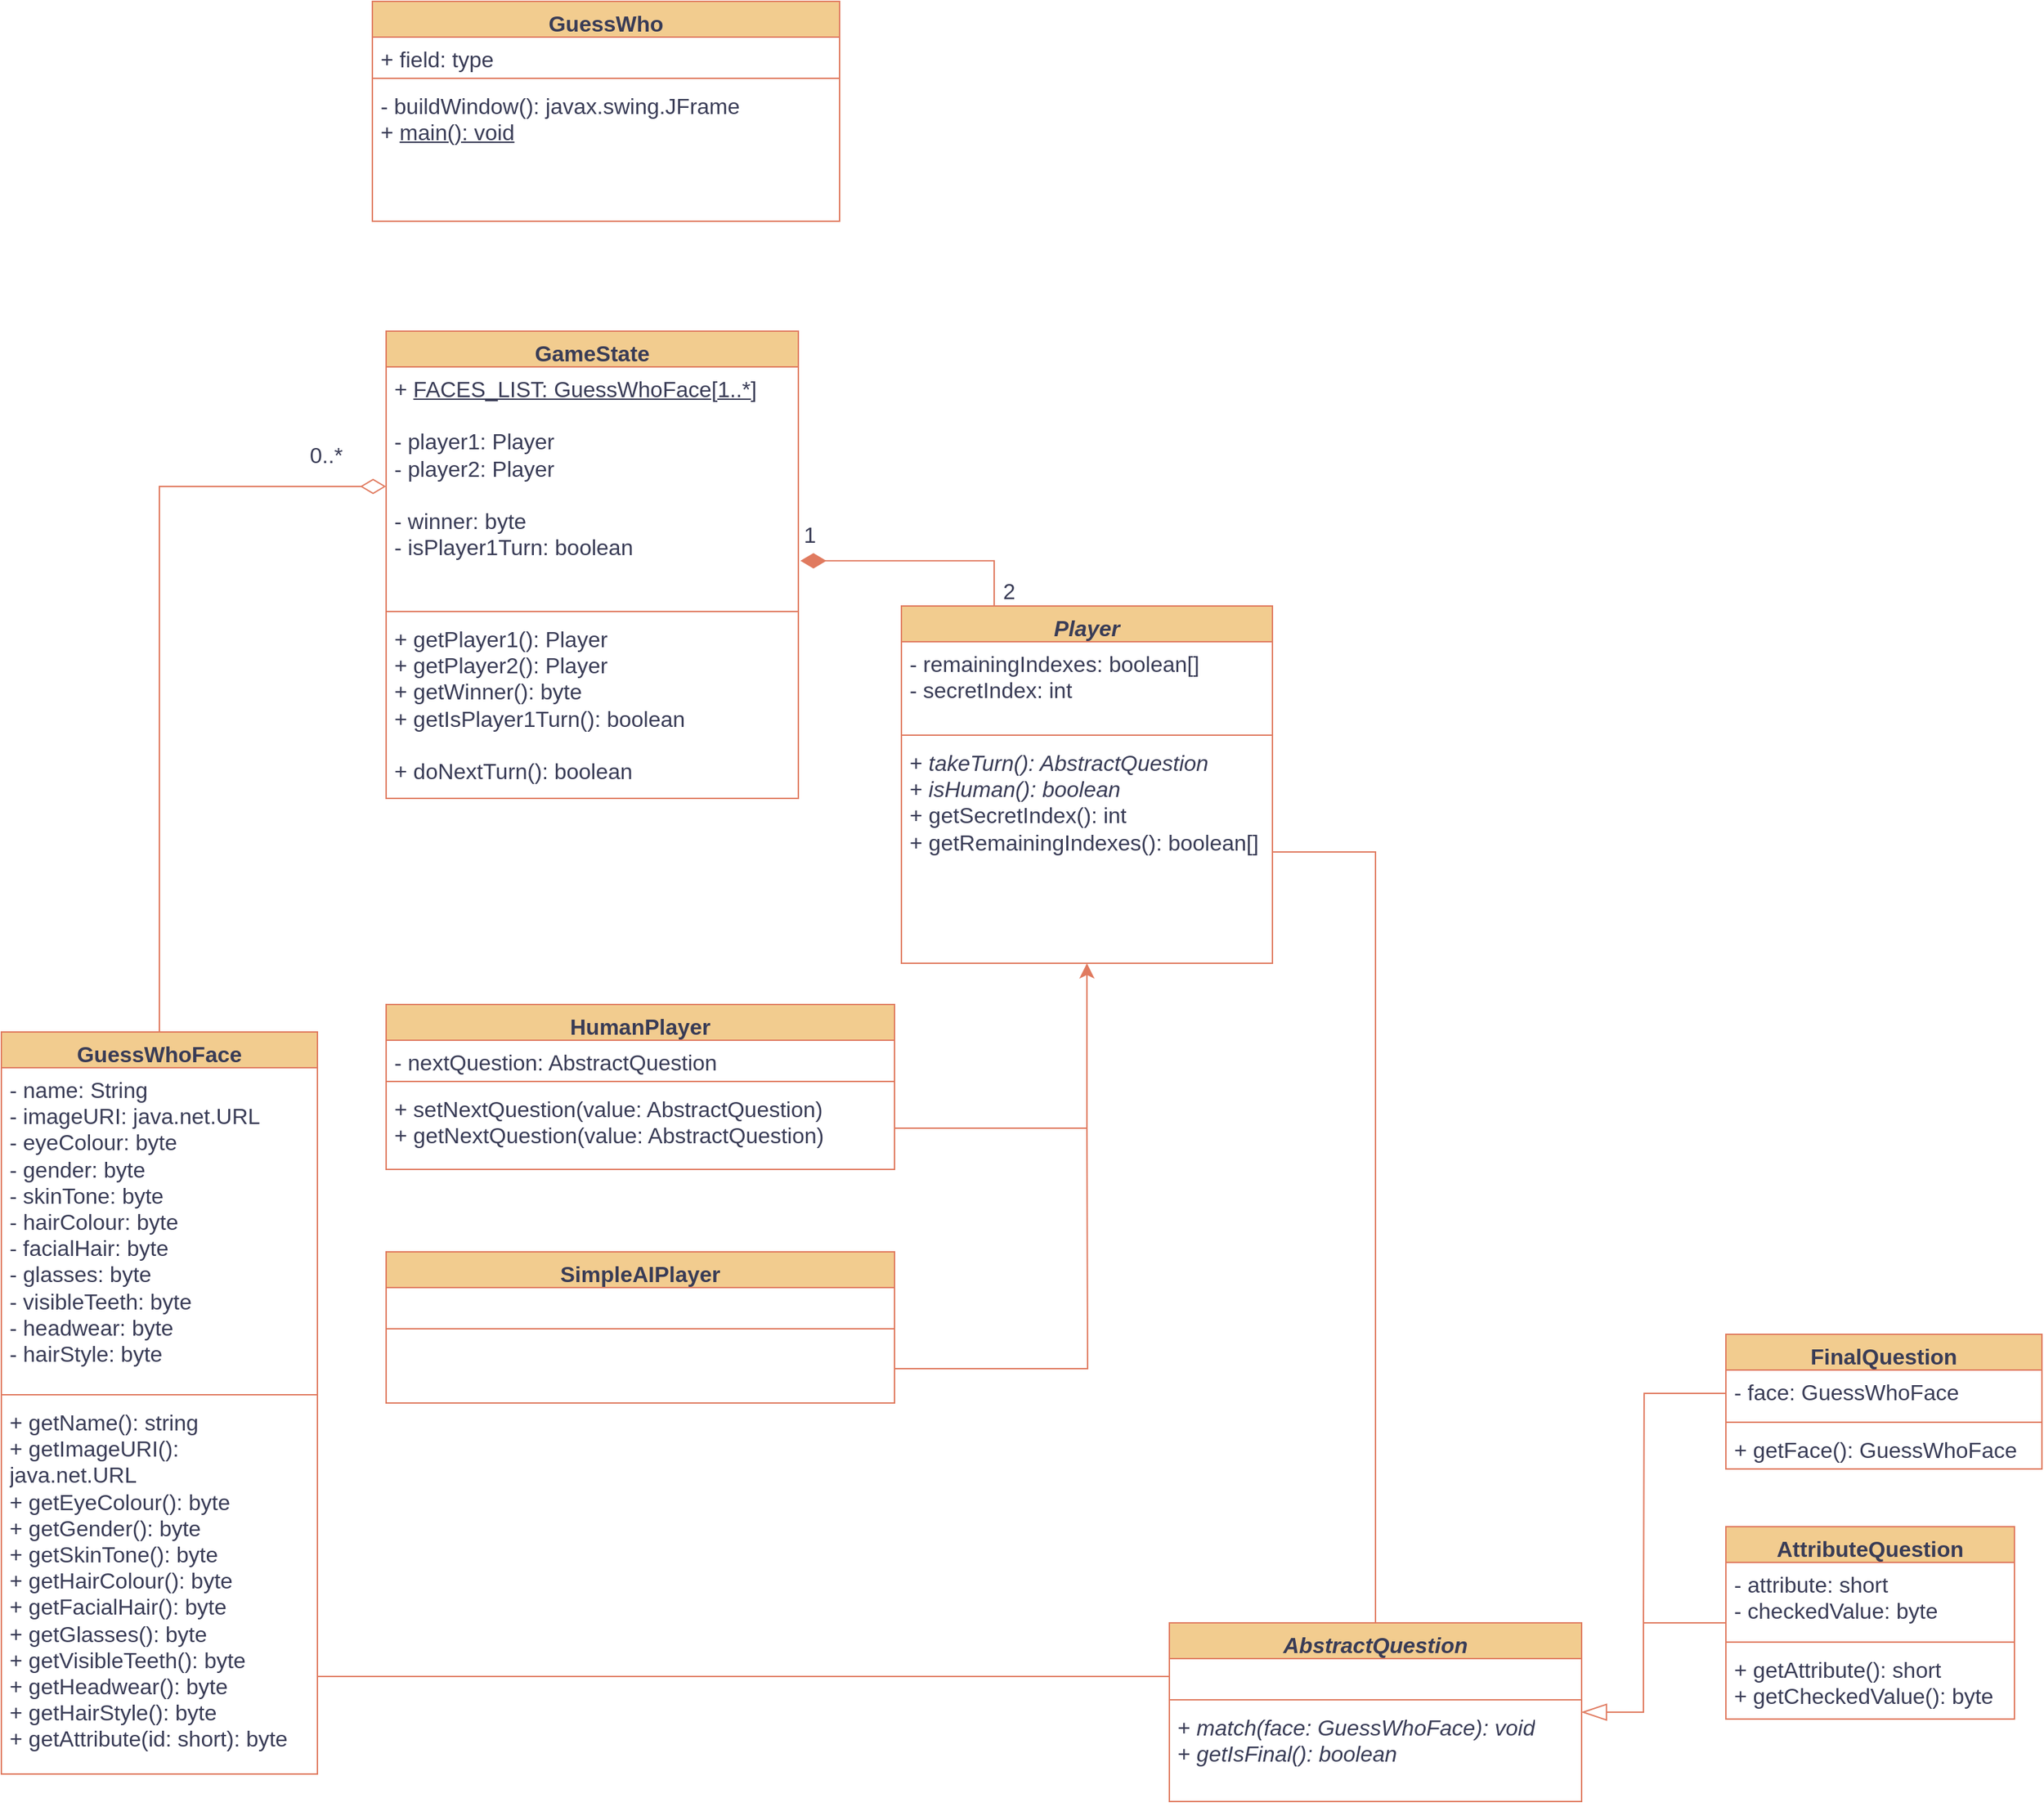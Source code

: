 <mxfile version="22.1.11" type="github">
  <diagram id="C5RBs43oDa-KdzZeNtuy" name="Page-1">
    <mxGraphModel dx="2390" dy="1327" grid="1" gridSize="10" guides="1" tooltips="1" connect="1" arrows="1" fold="1" page="1" pageScale="1" pageWidth="1600" pageHeight="1200" math="0" shadow="0">
      <root>
        <mxCell id="WIyWlLk6GJQsqaUBKTNV-0" />
        <mxCell id="WIyWlLk6GJQsqaUBKTNV-1" parent="WIyWlLk6GJQsqaUBKTNV-0" />
        <mxCell id="VDGNccXba5nJFPeWjKIG-40" style="edgeStyle=orthogonalEdgeStyle;rounded=0;orthogonalLoop=1;jettySize=auto;html=1;exitX=0.5;exitY=0;exitDx=0;exitDy=0;entryX=0;entryY=0.5;entryDx=0;entryDy=0;endArrow=diamondThin;endFill=0;endSize=16;fontSize=16;labelBackgroundColor=none;strokeColor=#E07A5F;fontColor=default;" parent="WIyWlLk6GJQsqaUBKTNV-1" source="VDGNccXba5nJFPeWjKIG-4" target="VDGNccXba5nJFPeWjKIG-21" edge="1">
          <mxGeometry relative="1" as="geometry" />
        </mxCell>
        <mxCell id="VDGNccXba5nJFPeWjKIG-41" value="0..*" style="edgeLabel;html=1;align=center;verticalAlign=middle;resizable=0;points=[];fontSize=16;labelBackgroundColor=none;fontColor=#393C56;" parent="VDGNccXba5nJFPeWjKIG-40" vertex="1" connectable="0">
          <mxGeometry x="0.841" y="-5" relative="1" as="geometry">
            <mxPoint y="-28" as="offset" />
          </mxGeometry>
        </mxCell>
        <mxCell id="VDGNccXba5nJFPeWjKIG-4" value="GuessWhoFace" style="swimlane;fontStyle=1;align=center;verticalAlign=top;childLayout=stackLayout;horizontal=1;startSize=26;horizontalStack=0;resizeParent=1;resizeParentMax=0;resizeLast=0;collapsible=1;marginBottom=0;whiteSpace=wrap;html=1;fontSize=16;labelBackgroundColor=none;fillColor=#F2CC8F;strokeColor=#E07A5F;fontColor=#393C56;" parent="WIyWlLk6GJQsqaUBKTNV-1" vertex="1">
          <mxGeometry x="50" y="1760" width="230" height="540" as="geometry" />
        </mxCell>
        <mxCell id="VDGNccXba5nJFPeWjKIG-5" value="&lt;div style=&quot;font-size: 16px;&quot;&gt;- name: String&lt;/div&gt;&lt;div style=&quot;font-size: 16px;&quot;&gt;- imageURI: java.net.URL&lt;br style=&quot;font-size: 16px;&quot;&gt;&lt;/div&gt;&lt;div style=&quot;font-size: 16px;&quot;&gt;- eyeColour: byte&lt;/div&gt;&lt;div style=&quot;font-size: 16px;&quot;&gt;- gender: byte&lt;br style=&quot;font-size: 16px;&quot;&gt;&lt;/div&gt;&lt;div style=&quot;font-size: 16px;&quot;&gt;- skinTone: byte&lt;/div&gt;&lt;div style=&quot;font-size: 16px;&quot;&gt;- hairColour: byte&lt;/div&gt;&lt;div style=&quot;font-size: 16px;&quot;&gt;- facialHair: byte&lt;/div&gt;&lt;div style=&quot;font-size: 16px;&quot;&gt;- glasses: byte&lt;/div&gt;&lt;div style=&quot;font-size: 16px;&quot;&gt;- visibleTeeth: byte&lt;/div&gt;&lt;div style=&quot;font-size: 16px;&quot;&gt;- headwear: byte&lt;br style=&quot;font-size: 16px;&quot;&gt;- hairStyle: byte&lt;br style=&quot;font-size: 16px;&quot;&gt;&lt;/div&gt;" style="text;strokeColor=none;fillColor=none;align=left;verticalAlign=top;spacingLeft=4;spacingRight=4;overflow=hidden;rotatable=0;points=[[0,0.5],[1,0.5]];portConstraint=eastwest;whiteSpace=wrap;html=1;fontSize=16;labelBackgroundColor=none;fontColor=#393C56;" parent="VDGNccXba5nJFPeWjKIG-4" vertex="1">
          <mxGeometry y="26" width="230" height="234" as="geometry" />
        </mxCell>
        <mxCell id="VDGNccXba5nJFPeWjKIG-6" value="" style="line;strokeWidth=1;fillColor=none;align=left;verticalAlign=middle;spacingTop=-1;spacingLeft=3;spacingRight=3;rotatable=0;labelPosition=right;points=[];portConstraint=eastwest;strokeColor=#E07A5F;fontSize=16;labelBackgroundColor=none;fontColor=#393C56;" parent="VDGNccXba5nJFPeWjKIG-4" vertex="1">
          <mxGeometry y="260" width="230" height="8" as="geometry" />
        </mxCell>
        <mxCell id="VDGNccXba5nJFPeWjKIG-7" value="+ getName(): string&lt;br&gt;+ getImageURI(): java.net.URL&lt;br&gt;+ getEyeColour(): byte&lt;br style=&quot;font-size: 16px;&quot;&gt;+ getGender(): byte&lt;br style=&quot;font-size: 16px;&quot;&gt;&lt;div style=&quot;font-size: 16px;&quot;&gt;+ getSkinTone(): byte&lt;/div&gt;&lt;div style=&quot;font-size: 16px;&quot;&gt;+ getHairColour(): byte&lt;/div&gt;&lt;div style=&quot;font-size: 16px;&quot;&gt;+ getFacialHair(): byte&lt;/div&gt;&lt;div style=&quot;font-size: 16px;&quot;&gt;+ getGlasses(): byte&lt;/div&gt;&lt;div style=&quot;font-size: 16px;&quot;&gt;+ getVisibleTeeth(): byte&lt;/div&gt;&lt;div style=&quot;font-size: 16px;&quot;&gt;+ getHeadwear(): byte&lt;/div&gt;&lt;div style=&quot;font-size: 16px;&quot;&gt;+ getHairStyle(): byte&lt;/div&gt;&lt;div style=&quot;font-size: 16px;&quot;&gt;+ getAttribute(id: short): byte&lt;br style=&quot;font-size: 16px;&quot;&gt;&lt;/div&gt;" style="text;strokeColor=none;fillColor=none;align=left;verticalAlign=top;spacingLeft=4;spacingRight=4;overflow=hidden;rotatable=0;points=[[0,0.5],[1,0.5]];portConstraint=eastwest;whiteSpace=wrap;html=1;fontSize=16;labelBackgroundColor=none;fontColor=#393C56;" parent="VDGNccXba5nJFPeWjKIG-4" vertex="1">
          <mxGeometry y="268" width="230" height="272" as="geometry" />
        </mxCell>
        <mxCell id="VDGNccXba5nJFPeWjKIG-8" value="&lt;i style=&quot;font-size: 16px;&quot;&gt;Player&lt;/i&gt;" style="swimlane;fontStyle=1;align=center;verticalAlign=top;childLayout=stackLayout;horizontal=1;startSize=26;horizontalStack=0;resizeParent=1;resizeParentMax=0;resizeLast=0;collapsible=1;marginBottom=0;whiteSpace=wrap;html=1;fontSize=16;labelBackgroundColor=none;fillColor=#F2CC8F;strokeColor=#E07A5F;fontColor=#393C56;" parent="WIyWlLk6GJQsqaUBKTNV-1" vertex="1">
          <mxGeometry x="705" y="1450" width="270" height="260" as="geometry" />
        </mxCell>
        <mxCell id="VDGNccXba5nJFPeWjKIG-9" value="&lt;div style=&quot;font-size: 16px;&quot;&gt;- remainingIndexes: boolean[]&lt;/div&gt;&lt;div style=&quot;font-size: 16px;&quot;&gt;- secretIndex: int&lt;br style=&quot;font-size: 16px;&quot;&gt;&lt;/div&gt;" style="text;strokeColor=none;fillColor=none;align=left;verticalAlign=top;spacingLeft=4;spacingRight=4;overflow=hidden;rotatable=0;points=[[0,0.5],[1,0.5]];portConstraint=eastwest;whiteSpace=wrap;html=1;fontSize=16;labelBackgroundColor=none;fontColor=#393C56;" parent="VDGNccXba5nJFPeWjKIG-8" vertex="1">
          <mxGeometry y="26" width="270" height="64" as="geometry" />
        </mxCell>
        <mxCell id="VDGNccXba5nJFPeWjKIG-10" value="" style="line;strokeWidth=1;fillColor=none;align=left;verticalAlign=middle;spacingTop=-1;spacingLeft=3;spacingRight=3;rotatable=0;labelPosition=right;points=[];portConstraint=eastwest;strokeColor=#E07A5F;fontSize=16;labelBackgroundColor=none;fontColor=#393C56;" parent="VDGNccXba5nJFPeWjKIG-8" vertex="1">
          <mxGeometry y="90" width="270" height="8" as="geometry" />
        </mxCell>
        <mxCell id="VDGNccXba5nJFPeWjKIG-11" value="&lt;div style=&quot;font-size: 16px;&quot;&gt;+ &lt;i style=&quot;font-size: 16px;&quot;&gt;takeTurn(): AbstractQuestion&lt;br style=&quot;font-size: 16px;&quot;&gt;&lt;/i&gt;&lt;/div&gt;&lt;div style=&quot;font-size: 16px;&quot;&gt;+ &lt;i style=&quot;font-size: 16px;&quot;&gt;isHuman(): boolean&lt;/i&gt;&lt;br style=&quot;font-size: 16px;&quot;&gt;&lt;/div&gt;&lt;div style=&quot;font-size: 16px;&quot;&gt;+ getSecretIndex(): int&lt;br style=&quot;font-size: 16px;&quot;&gt;&lt;/div&gt;&lt;div style=&quot;font-size: 16px;&quot;&gt;+ getRemainingIndexes(): boolean[]&lt;/div&gt;" style="text;strokeColor=none;fillColor=none;align=left;verticalAlign=top;spacingLeft=4;spacingRight=4;overflow=hidden;rotatable=0;points=[[0,0.5],[1,0.5]];portConstraint=eastwest;whiteSpace=wrap;html=1;fontSize=16;labelBackgroundColor=none;fontColor=#393C56;" parent="VDGNccXba5nJFPeWjKIG-8" vertex="1">
          <mxGeometry y="98" width="270" height="162" as="geometry" />
        </mxCell>
        <mxCell id="VDGNccXba5nJFPeWjKIG-20" value="GameState" style="swimlane;fontStyle=1;align=center;verticalAlign=top;childLayout=stackLayout;horizontal=1;startSize=26;horizontalStack=0;resizeParent=1;resizeParentMax=0;resizeLast=0;collapsible=1;marginBottom=0;whiteSpace=wrap;html=1;fontSize=16;labelBackgroundColor=none;fillColor=#F2CC8F;strokeColor=#E07A5F;fontColor=#393C56;" parent="WIyWlLk6GJQsqaUBKTNV-1" vertex="1">
          <mxGeometry x="330" y="1250" width="300" height="340" as="geometry" />
        </mxCell>
        <mxCell id="VDGNccXba5nJFPeWjKIG-21" value="&lt;div style=&quot;font-size: 16px;&quot;&gt;+ &lt;u style=&quot;font-size: 16px;&quot;&gt;FACES_LIST: GuessWhoFace[1..*]&lt;/u&gt;&lt;br style=&quot;font-size: 16px;&quot;&gt;&lt;/div&gt;&lt;div style=&quot;font-size: 16px;&quot;&gt;&lt;br style=&quot;font-size: 16px;&quot;&gt;- player1: Player&lt;/div&gt;&lt;div style=&quot;font-size: 16px;&quot;&gt;- player2: Player&lt;/div&gt;&lt;div style=&quot;font-size: 16px;&quot;&gt;&lt;br style=&quot;font-size: 16px;&quot;&gt;&lt;/div&gt;&lt;div style=&quot;font-size: 16px;&quot;&gt;- winner: byte&lt;/div&gt;&lt;div style=&quot;font-size: 16px;&quot;&gt;- isPlayer1Turn: boolean&lt;br style=&quot;font-size: 16px;&quot;&gt;&lt;/div&gt;&lt;div style=&quot;font-size: 16px;&quot;&gt;&lt;br style=&quot;font-size: 16px;&quot;&gt;&lt;/div&gt;" style="text;strokeColor=none;fillColor=none;align=left;verticalAlign=top;spacingLeft=4;spacingRight=4;overflow=hidden;rotatable=0;points=[[0,0.5],[1,0.5]];portConstraint=eastwest;whiteSpace=wrap;html=1;fontSize=16;labelBackgroundColor=none;fontColor=#393C56;" parent="VDGNccXba5nJFPeWjKIG-20" vertex="1">
          <mxGeometry y="26" width="300" height="174" as="geometry" />
        </mxCell>
        <mxCell id="VDGNccXba5nJFPeWjKIG-22" value="" style="line;strokeWidth=1;fillColor=none;align=left;verticalAlign=middle;spacingTop=-1;spacingLeft=3;spacingRight=3;rotatable=0;labelPosition=right;points=[];portConstraint=eastwest;strokeColor=#E07A5F;fontSize=16;labelBackgroundColor=none;fontColor=#393C56;" parent="VDGNccXba5nJFPeWjKIG-20" vertex="1">
          <mxGeometry y="200" width="300" height="8" as="geometry" />
        </mxCell>
        <mxCell id="VDGNccXba5nJFPeWjKIG-23" value="&lt;div style=&quot;font-size: 16px;&quot;&gt;+ getPlayer1(): Player&lt;/div&gt;&lt;div style=&quot;font-size: 16px;&quot;&gt;+ getPlayer2(): Player&lt;br style=&quot;font-size: 16px;&quot;&gt;&lt;/div&gt;&lt;div style=&quot;font-size: 16px;&quot;&gt;+ getWinner(): byte&lt;br style=&quot;font-size: 16px;&quot;&gt;+ getIsPlayer1Turn(): boolean&lt;br style=&quot;font-size: 16px;&quot;&gt;&lt;/div&gt;&lt;div style=&quot;font-size: 16px;&quot;&gt;&lt;br&gt;&lt;/div&gt;&lt;div style=&quot;font-size: 16px;&quot;&gt;+ doNextTurn(): boolean&lt;/div&gt;" style="text;strokeColor=none;fillColor=none;align=left;verticalAlign=top;spacingLeft=4;spacingRight=4;overflow=hidden;rotatable=0;points=[[0,0.5],[1,0.5]];portConstraint=eastwest;whiteSpace=wrap;html=1;fontSize=16;labelBackgroundColor=none;fontColor=#393C56;" parent="VDGNccXba5nJFPeWjKIG-20" vertex="1">
          <mxGeometry y="208" width="300" height="132" as="geometry" />
        </mxCell>
        <mxCell id="VDGNccXba5nJFPeWjKIG-26" style="edgeStyle=orthogonalEdgeStyle;rounded=0;orthogonalLoop=1;jettySize=auto;html=1;exitX=0.25;exitY=0;exitDx=0;exitDy=0;entryX=1.005;entryY=0.811;entryDx=0;entryDy=0;entryPerimeter=0;endArrow=diamondThin;endFill=1;endSize=16;fontSize=16;labelBackgroundColor=none;strokeColor=#E07A5F;fontColor=default;" parent="WIyWlLk6GJQsqaUBKTNV-1" source="VDGNccXba5nJFPeWjKIG-8" target="VDGNccXba5nJFPeWjKIG-21" edge="1">
          <mxGeometry relative="1" as="geometry" />
        </mxCell>
        <mxCell id="VDGNccXba5nJFPeWjKIG-29" value="2" style="edgeLabel;html=1;align=center;verticalAlign=middle;resizable=0;points=[];fontSize=16;labelBackgroundColor=none;fontColor=#393C56;" parent="VDGNccXba5nJFPeWjKIG-26" vertex="1" connectable="0">
          <mxGeometry x="-0.898" relative="1" as="geometry">
            <mxPoint x="10" y="-2" as="offset" />
          </mxGeometry>
        </mxCell>
        <mxCell id="VDGNccXba5nJFPeWjKIG-30" value="1" style="edgeLabel;html=1;align=center;verticalAlign=middle;resizable=0;points=[];fontSize=16;labelBackgroundColor=none;fontColor=#393C56;" parent="VDGNccXba5nJFPeWjKIG-26" vertex="1" connectable="0">
          <mxGeometry x="0.685" relative="1" as="geometry">
            <mxPoint x="-21" y="-19" as="offset" />
          </mxGeometry>
        </mxCell>
        <mxCell id="gHJoVWR5GQ0I11jGbw9j-1" value="FinalQuestion" style="swimlane;fontStyle=1;align=center;verticalAlign=top;childLayout=stackLayout;horizontal=1;startSize=26;horizontalStack=0;resizeParent=1;resizeParentMax=0;resizeLast=0;collapsible=1;marginBottom=0;whiteSpace=wrap;html=1;fontSize=16;labelBackgroundColor=none;fillColor=#F2CC8F;strokeColor=#E07A5F;fontColor=#393C56;" parent="WIyWlLk6GJQsqaUBKTNV-1" vertex="1">
          <mxGeometry x="1305" y="1980" width="230" height="98" as="geometry" />
        </mxCell>
        <mxCell id="TqS85Ye_2QQ5a4Mt3u80-26" style="edgeStyle=orthogonalEdgeStyle;rounded=0;orthogonalLoop=1;jettySize=auto;html=1;exitX=0;exitY=0.5;exitDx=0;exitDy=0;strokeColor=#E07A5F;fontSize=12;fontColor=#393C56;startSize=8;endSize=8;fillColor=#F2CC8F;endArrow=none;endFill=0;" edge="1" parent="gHJoVWR5GQ0I11jGbw9j-1" source="gHJoVWR5GQ0I11jGbw9j-2">
          <mxGeometry relative="1" as="geometry">
            <mxPoint x="-60" y="210" as="targetPoint" />
          </mxGeometry>
        </mxCell>
        <mxCell id="gHJoVWR5GQ0I11jGbw9j-2" value="- face: GuessWhoFace" style="text;strokeColor=none;fillColor=none;align=left;verticalAlign=top;spacingLeft=4;spacingRight=4;overflow=hidden;rotatable=0;points=[[0,0.5],[1,0.5]];portConstraint=eastwest;whiteSpace=wrap;html=1;fontSize=16;labelBackgroundColor=none;fontColor=#393C56;" parent="gHJoVWR5GQ0I11jGbw9j-1" vertex="1">
          <mxGeometry y="26" width="230" height="34" as="geometry" />
        </mxCell>
        <mxCell id="gHJoVWR5GQ0I11jGbw9j-3" value="" style="line;strokeWidth=1;fillColor=none;align=left;verticalAlign=middle;spacingTop=-1;spacingLeft=3;spacingRight=3;rotatable=0;labelPosition=right;points=[];portConstraint=eastwest;strokeColor=#E07A5F;fontSize=16;labelBackgroundColor=none;fontColor=#393C56;" parent="gHJoVWR5GQ0I11jGbw9j-1" vertex="1">
          <mxGeometry y="60" width="230" height="8" as="geometry" />
        </mxCell>
        <mxCell id="gHJoVWR5GQ0I11jGbw9j-4" value="+ getFace(): GuessWhoFace" style="text;strokeColor=none;fillColor=none;align=left;verticalAlign=top;spacingLeft=4;spacingRight=4;overflow=hidden;rotatable=0;points=[[0,0.5],[1,0.5]];portConstraint=eastwest;whiteSpace=wrap;html=1;fontSize=16;labelBackgroundColor=none;fontColor=#393C56;" parent="gHJoVWR5GQ0I11jGbw9j-1" vertex="1">
          <mxGeometry y="68" width="230" height="30" as="geometry" />
        </mxCell>
        <mxCell id="TqS85Ye_2QQ5a4Mt3u80-25" style="edgeStyle=orthogonalEdgeStyle;rounded=0;orthogonalLoop=1;jettySize=auto;html=1;exitX=0;exitY=0.5;exitDx=0;exitDy=0;entryX=1;entryY=0.5;entryDx=0;entryDy=0;strokeColor=#E07A5F;fontSize=12;fontColor=#393C56;startSize=8;endSize=16;fillColor=#F2CC8F;endArrow=blockThin;endFill=0;" edge="1" parent="WIyWlLk6GJQsqaUBKTNV-1" source="gHJoVWR5GQ0I11jGbw9j-10" target="TqS85Ye_2QQ5a4Mt3u80-20">
          <mxGeometry relative="1" as="geometry">
            <Array as="points">
              <mxPoint x="1245" y="2190" />
              <mxPoint x="1245" y="2255" />
            </Array>
          </mxGeometry>
        </mxCell>
        <mxCell id="gHJoVWR5GQ0I11jGbw9j-10" value="AttributeQuestion" style="swimlane;fontStyle=1;align=center;verticalAlign=top;childLayout=stackLayout;horizontal=1;startSize=26;horizontalStack=0;resizeParent=1;resizeParentMax=0;resizeLast=0;collapsible=1;marginBottom=0;whiteSpace=wrap;html=1;fontSize=16;labelBackgroundColor=none;fillColor=#F2CC8F;strokeColor=#E07A5F;fontColor=#393C56;" parent="WIyWlLk6GJQsqaUBKTNV-1" vertex="1">
          <mxGeometry x="1305" y="2120" width="210" height="140" as="geometry">
            <mxRectangle x="1070" y="1870" width="180" height="30" as="alternateBounds" />
          </mxGeometry>
        </mxCell>
        <mxCell id="gHJoVWR5GQ0I11jGbw9j-11" value="&lt;div style=&quot;font-size: 16px;&quot;&gt;- attribute: short&lt;/div&gt;&lt;div style=&quot;font-size: 16px;&quot;&gt;- checkedValue: byte&lt;br style=&quot;font-size: 16px;&quot;&gt;&lt;/div&gt;" style="text;strokeColor=none;fillColor=none;align=left;verticalAlign=top;spacingLeft=4;spacingRight=4;overflow=hidden;rotatable=0;points=[[0,0.5],[1,0.5]];portConstraint=eastwest;whiteSpace=wrap;html=1;fontSize=16;labelBackgroundColor=none;fontColor=#393C56;" parent="gHJoVWR5GQ0I11jGbw9j-10" vertex="1">
          <mxGeometry y="26" width="210" height="54" as="geometry" />
        </mxCell>
        <mxCell id="gHJoVWR5GQ0I11jGbw9j-12" value="" style="line;strokeWidth=1;fillColor=none;align=left;verticalAlign=middle;spacingTop=-1;spacingLeft=3;spacingRight=3;rotatable=0;labelPosition=right;points=[];portConstraint=eastwest;strokeColor=#E07A5F;fontSize=16;labelBackgroundColor=none;fontColor=#393C56;" parent="gHJoVWR5GQ0I11jGbw9j-10" vertex="1">
          <mxGeometry y="80" width="210" height="8" as="geometry" />
        </mxCell>
        <mxCell id="gHJoVWR5GQ0I11jGbw9j-13" value="&lt;div style=&quot;font-size: 16px;&quot;&gt;+ getAttribute(): short&lt;/div&gt;&lt;div style=&quot;font-size: 16px;&quot;&gt;+ getCheckedValue(): byte&lt;br style=&quot;font-size: 16px;&quot;&gt;&lt;/div&gt;" style="text;strokeColor=none;fillColor=none;align=left;verticalAlign=top;spacingLeft=4;spacingRight=4;overflow=hidden;rotatable=0;points=[[0,0.5],[1,0.5]];portConstraint=eastwest;whiteSpace=wrap;html=1;fontSize=16;labelBackgroundColor=none;fontColor=#393C56;" parent="gHJoVWR5GQ0I11jGbw9j-10" vertex="1">
          <mxGeometry y="88" width="210" height="52" as="geometry" />
        </mxCell>
        <mxCell id="TqS85Ye_2QQ5a4Mt3u80-20" value="&lt;i&gt;AbstractQuestion&lt;/i&gt;" style="swimlane;fontStyle=1;align=center;verticalAlign=top;childLayout=stackLayout;horizontal=1;startSize=26;horizontalStack=0;resizeParent=1;resizeParentMax=0;resizeLast=0;collapsible=1;marginBottom=0;whiteSpace=wrap;html=1;strokeColor=#E07A5F;fontSize=16;fontColor=#393C56;fillColor=#F2CC8F;" vertex="1" parent="WIyWlLk6GJQsqaUBKTNV-1">
          <mxGeometry x="900" y="2190" width="300" height="130" as="geometry">
            <mxRectangle x="665" y="1880" width="170" height="30" as="alternateBounds" />
          </mxGeometry>
        </mxCell>
        <mxCell id="TqS85Ye_2QQ5a4Mt3u80-21" value="&lt;br&gt;" style="text;strokeColor=none;fillColor=none;align=left;verticalAlign=top;spacingLeft=4;spacingRight=4;overflow=hidden;rotatable=0;points=[[0,0.5],[1,0.5]];portConstraint=eastwest;whiteSpace=wrap;html=1;fontSize=16;fontColor=#393C56;" vertex="1" parent="TqS85Ye_2QQ5a4Mt3u80-20">
          <mxGeometry y="26" width="300" height="26" as="geometry" />
        </mxCell>
        <mxCell id="TqS85Ye_2QQ5a4Mt3u80-22" value="" style="line;strokeWidth=1;fillColor=none;align=left;verticalAlign=middle;spacingTop=-1;spacingLeft=3;spacingRight=3;rotatable=0;labelPosition=right;points=[];portConstraint=eastwest;strokeColor=inherit;fontSize=16;fontColor=#393C56;" vertex="1" parent="TqS85Ye_2QQ5a4Mt3u80-20">
          <mxGeometry y="52" width="300" height="8" as="geometry" />
        </mxCell>
        <mxCell id="TqS85Ye_2QQ5a4Mt3u80-23" value="+ &lt;i&gt;match(face: GuessWhoFace): void&lt;/i&gt;&lt;br&gt;+ &lt;i&gt;getIsFinal(): boolean&lt;/i&gt;" style="text;strokeColor=none;fillColor=none;align=left;verticalAlign=top;spacingLeft=4;spacingRight=4;overflow=hidden;rotatable=0;points=[[0,0.5],[1,0.5]];portConstraint=eastwest;whiteSpace=wrap;html=1;fontSize=16;fontColor=#393C56;" vertex="1" parent="TqS85Ye_2QQ5a4Mt3u80-20">
          <mxGeometry y="60" width="300" height="70" as="geometry" />
        </mxCell>
        <mxCell id="TqS85Ye_2QQ5a4Mt3u80-28" style="edgeStyle=orthogonalEdgeStyle;rounded=0;orthogonalLoop=1;jettySize=auto;html=1;exitX=0;exitY=0.5;exitDx=0;exitDy=0;entryX=1;entryY=0.739;entryDx=0;entryDy=0;entryPerimeter=0;strokeColor=#E07A5F;fontSize=12;fontColor=#393C56;startSize=8;endSize=8;fillColor=#F2CC8F;endArrow=none;endFill=0;" edge="1" parent="WIyWlLk6GJQsqaUBKTNV-1" source="TqS85Ye_2QQ5a4Mt3u80-21" target="VDGNccXba5nJFPeWjKIG-7">
          <mxGeometry relative="1" as="geometry">
            <Array as="points" />
          </mxGeometry>
        </mxCell>
        <mxCell id="TqS85Ye_2QQ5a4Mt3u80-29" value="GuessWho" style="swimlane;fontStyle=1;align=center;verticalAlign=top;childLayout=stackLayout;horizontal=1;startSize=26;horizontalStack=0;resizeParent=1;resizeParentMax=0;resizeLast=0;collapsible=1;marginBottom=0;whiteSpace=wrap;html=1;strokeColor=#E07A5F;fontSize=16;fontColor=#393C56;fillColor=#F2CC8F;" vertex="1" parent="WIyWlLk6GJQsqaUBKTNV-1">
          <mxGeometry x="320" y="1010" width="340" height="160" as="geometry" />
        </mxCell>
        <mxCell id="TqS85Ye_2QQ5a4Mt3u80-30" value="+ field: type" style="text;strokeColor=none;fillColor=none;align=left;verticalAlign=top;spacingLeft=4;spacingRight=4;overflow=hidden;rotatable=0;points=[[0,0.5],[1,0.5]];portConstraint=eastwest;whiteSpace=wrap;html=1;fontSize=16;fontColor=#393C56;" vertex="1" parent="TqS85Ye_2QQ5a4Mt3u80-29">
          <mxGeometry y="26" width="340" height="26" as="geometry" />
        </mxCell>
        <mxCell id="TqS85Ye_2QQ5a4Mt3u80-31" value="" style="line;strokeWidth=1;fillColor=none;align=left;verticalAlign=middle;spacingTop=-1;spacingLeft=3;spacingRight=3;rotatable=0;labelPosition=right;points=[];portConstraint=eastwest;strokeColor=inherit;fontSize=16;fontColor=#393C56;" vertex="1" parent="TqS85Ye_2QQ5a4Mt3u80-29">
          <mxGeometry y="52" width="340" height="8" as="geometry" />
        </mxCell>
        <mxCell id="TqS85Ye_2QQ5a4Mt3u80-32" value="- buildWindow(): javax.swing.JFrame&lt;br&gt;+ &lt;u&gt;main(): void&lt;/u&gt;" style="text;strokeColor=none;fillColor=none;align=left;verticalAlign=top;spacingLeft=4;spacingRight=4;overflow=hidden;rotatable=0;points=[[0,0.5],[1,0.5]];portConstraint=eastwest;whiteSpace=wrap;html=1;fontSize=16;fontColor=#393C56;" vertex="1" parent="TqS85Ye_2QQ5a4Mt3u80-29">
          <mxGeometry y="60" width="340" height="100" as="geometry" />
        </mxCell>
        <mxCell id="TqS85Ye_2QQ5a4Mt3u80-34" value="HumanPlayer" style="swimlane;fontStyle=1;align=center;verticalAlign=top;childLayout=stackLayout;horizontal=1;startSize=26;horizontalStack=0;resizeParent=1;resizeParentMax=0;resizeLast=0;collapsible=1;marginBottom=0;whiteSpace=wrap;html=1;fontSize=16;labelBackgroundColor=none;fillColor=#F2CC8F;strokeColor=#E07A5F;fontColor=#393C56;" vertex="1" parent="WIyWlLk6GJQsqaUBKTNV-1">
          <mxGeometry x="330" y="1740" width="370" height="120" as="geometry" />
        </mxCell>
        <mxCell id="TqS85Ye_2QQ5a4Mt3u80-35" value="- nextQuestion: AbstractQuestion" style="text;strokeColor=none;fillColor=none;align=left;verticalAlign=top;spacingLeft=4;spacingRight=4;overflow=hidden;rotatable=0;points=[[0,0.5],[1,0.5]];portConstraint=eastwest;whiteSpace=wrap;html=1;fontSize=16;labelBackgroundColor=none;fontColor=#393C56;" vertex="1" parent="TqS85Ye_2QQ5a4Mt3u80-34">
          <mxGeometry y="26" width="370" height="26" as="geometry" />
        </mxCell>
        <mxCell id="TqS85Ye_2QQ5a4Mt3u80-36" value="" style="line;strokeWidth=1;fillColor=none;align=left;verticalAlign=middle;spacingTop=-1;spacingLeft=3;spacingRight=3;rotatable=0;labelPosition=right;points=[];portConstraint=eastwest;strokeColor=#E07A5F;fontSize=16;labelBackgroundColor=none;fontColor=#393C56;" vertex="1" parent="TqS85Ye_2QQ5a4Mt3u80-34">
          <mxGeometry y="52" width="370" height="8" as="geometry" />
        </mxCell>
        <mxCell id="TqS85Ye_2QQ5a4Mt3u80-37" value="+ setNextQuestion(value: AbstractQuestion)&lt;br&gt;+ getNextQuestion(value: AbstractQuestion)" style="text;strokeColor=none;fillColor=none;align=left;verticalAlign=top;spacingLeft=4;spacingRight=4;overflow=hidden;rotatable=0;points=[[0,0.5],[1,0.5]];portConstraint=eastwest;whiteSpace=wrap;html=1;fontSize=16;labelBackgroundColor=none;fontColor=#393C56;" vertex="1" parent="TqS85Ye_2QQ5a4Mt3u80-34">
          <mxGeometry y="60" width="370" height="60" as="geometry" />
        </mxCell>
        <mxCell id="TqS85Ye_2QQ5a4Mt3u80-38" value="SimpleAIPlayer" style="swimlane;fontStyle=1;align=center;verticalAlign=top;childLayout=stackLayout;horizontal=1;startSize=26;horizontalStack=0;resizeParent=1;resizeParentMax=0;resizeLast=0;collapsible=1;marginBottom=0;whiteSpace=wrap;html=1;fontSize=16;labelBackgroundColor=none;fillColor=#F2CC8F;strokeColor=#E07A5F;fontColor=#393C56;" vertex="1" parent="WIyWlLk6GJQsqaUBKTNV-1">
          <mxGeometry x="330" y="1920" width="370" height="110" as="geometry" />
        </mxCell>
        <mxCell id="TqS85Ye_2QQ5a4Mt3u80-39" value="&lt;br&gt;" style="text;strokeColor=none;fillColor=none;align=left;verticalAlign=top;spacingLeft=4;spacingRight=4;overflow=hidden;rotatable=0;points=[[0,0.5],[1,0.5]];portConstraint=eastwest;whiteSpace=wrap;html=1;fontSize=16;labelBackgroundColor=none;fontColor=#393C56;" vertex="1" parent="TqS85Ye_2QQ5a4Mt3u80-38">
          <mxGeometry y="26" width="370" height="26" as="geometry" />
        </mxCell>
        <mxCell id="TqS85Ye_2QQ5a4Mt3u80-40" value="" style="line;strokeWidth=1;fillColor=none;align=left;verticalAlign=middle;spacingTop=-1;spacingLeft=3;spacingRight=3;rotatable=0;labelPosition=right;points=[];portConstraint=eastwest;strokeColor=#E07A5F;fontSize=16;labelBackgroundColor=none;fontColor=#393C56;" vertex="1" parent="TqS85Ye_2QQ5a4Mt3u80-38">
          <mxGeometry y="52" width="370" height="8" as="geometry" />
        </mxCell>
        <mxCell id="TqS85Ye_2QQ5a4Mt3u80-44" style="edgeStyle=orthogonalEdgeStyle;rounded=0;orthogonalLoop=1;jettySize=auto;html=1;exitX=1;exitY=0.5;exitDx=0;exitDy=0;strokeColor=#E07A5F;fontSize=12;fontColor=#393C56;startSize=8;endSize=8;fillColor=#F2CC8F;endArrow=none;endFill=0;" edge="1" parent="TqS85Ye_2QQ5a4Mt3u80-38" source="TqS85Ye_2QQ5a4Mt3u80-41">
          <mxGeometry relative="1" as="geometry">
            <mxPoint x="510" y="-90.0" as="targetPoint" />
          </mxGeometry>
        </mxCell>
        <mxCell id="TqS85Ye_2QQ5a4Mt3u80-41" value="&lt;br&gt;" style="text;strokeColor=none;fillColor=none;align=left;verticalAlign=top;spacingLeft=4;spacingRight=4;overflow=hidden;rotatable=0;points=[[0,0.5],[1,0.5]];portConstraint=eastwest;whiteSpace=wrap;html=1;fontSize=16;labelBackgroundColor=none;fontColor=#393C56;" vertex="1" parent="TqS85Ye_2QQ5a4Mt3u80-38">
          <mxGeometry y="60" width="370" height="50" as="geometry" />
        </mxCell>
        <mxCell id="TqS85Ye_2QQ5a4Mt3u80-43" style="edgeStyle=orthogonalEdgeStyle;rounded=0;orthogonalLoop=1;jettySize=auto;html=1;exitX=1;exitY=0.5;exitDx=0;exitDy=0;strokeColor=#E07A5F;fontSize=12;fontColor=#393C56;startSize=8;endSize=8;fillColor=#F2CC8F;entryX=0.5;entryY=1;entryDx=0;entryDy=0;entryPerimeter=0;" edge="1" parent="WIyWlLk6GJQsqaUBKTNV-1" source="TqS85Ye_2QQ5a4Mt3u80-37" target="VDGNccXba5nJFPeWjKIG-11">
          <mxGeometry relative="1" as="geometry">
            <mxPoint x="840" y="1720" as="targetPoint" />
            <Array as="points">
              <mxPoint x="840" y="1830" />
            </Array>
          </mxGeometry>
        </mxCell>
        <mxCell id="TqS85Ye_2QQ5a4Mt3u80-45" style="edgeStyle=orthogonalEdgeStyle;rounded=0;orthogonalLoop=1;jettySize=auto;html=1;exitX=1;exitY=0.5;exitDx=0;exitDy=0;entryX=0.5;entryY=0;entryDx=0;entryDy=0;strokeColor=#E07A5F;fontSize=12;fontColor=#393C56;startSize=8;endSize=8;fillColor=#F2CC8F;endArrow=none;endFill=0;" edge="1" parent="WIyWlLk6GJQsqaUBKTNV-1" source="VDGNccXba5nJFPeWjKIG-11" target="TqS85Ye_2QQ5a4Mt3u80-20">
          <mxGeometry relative="1" as="geometry" />
        </mxCell>
      </root>
    </mxGraphModel>
  </diagram>
</mxfile>
